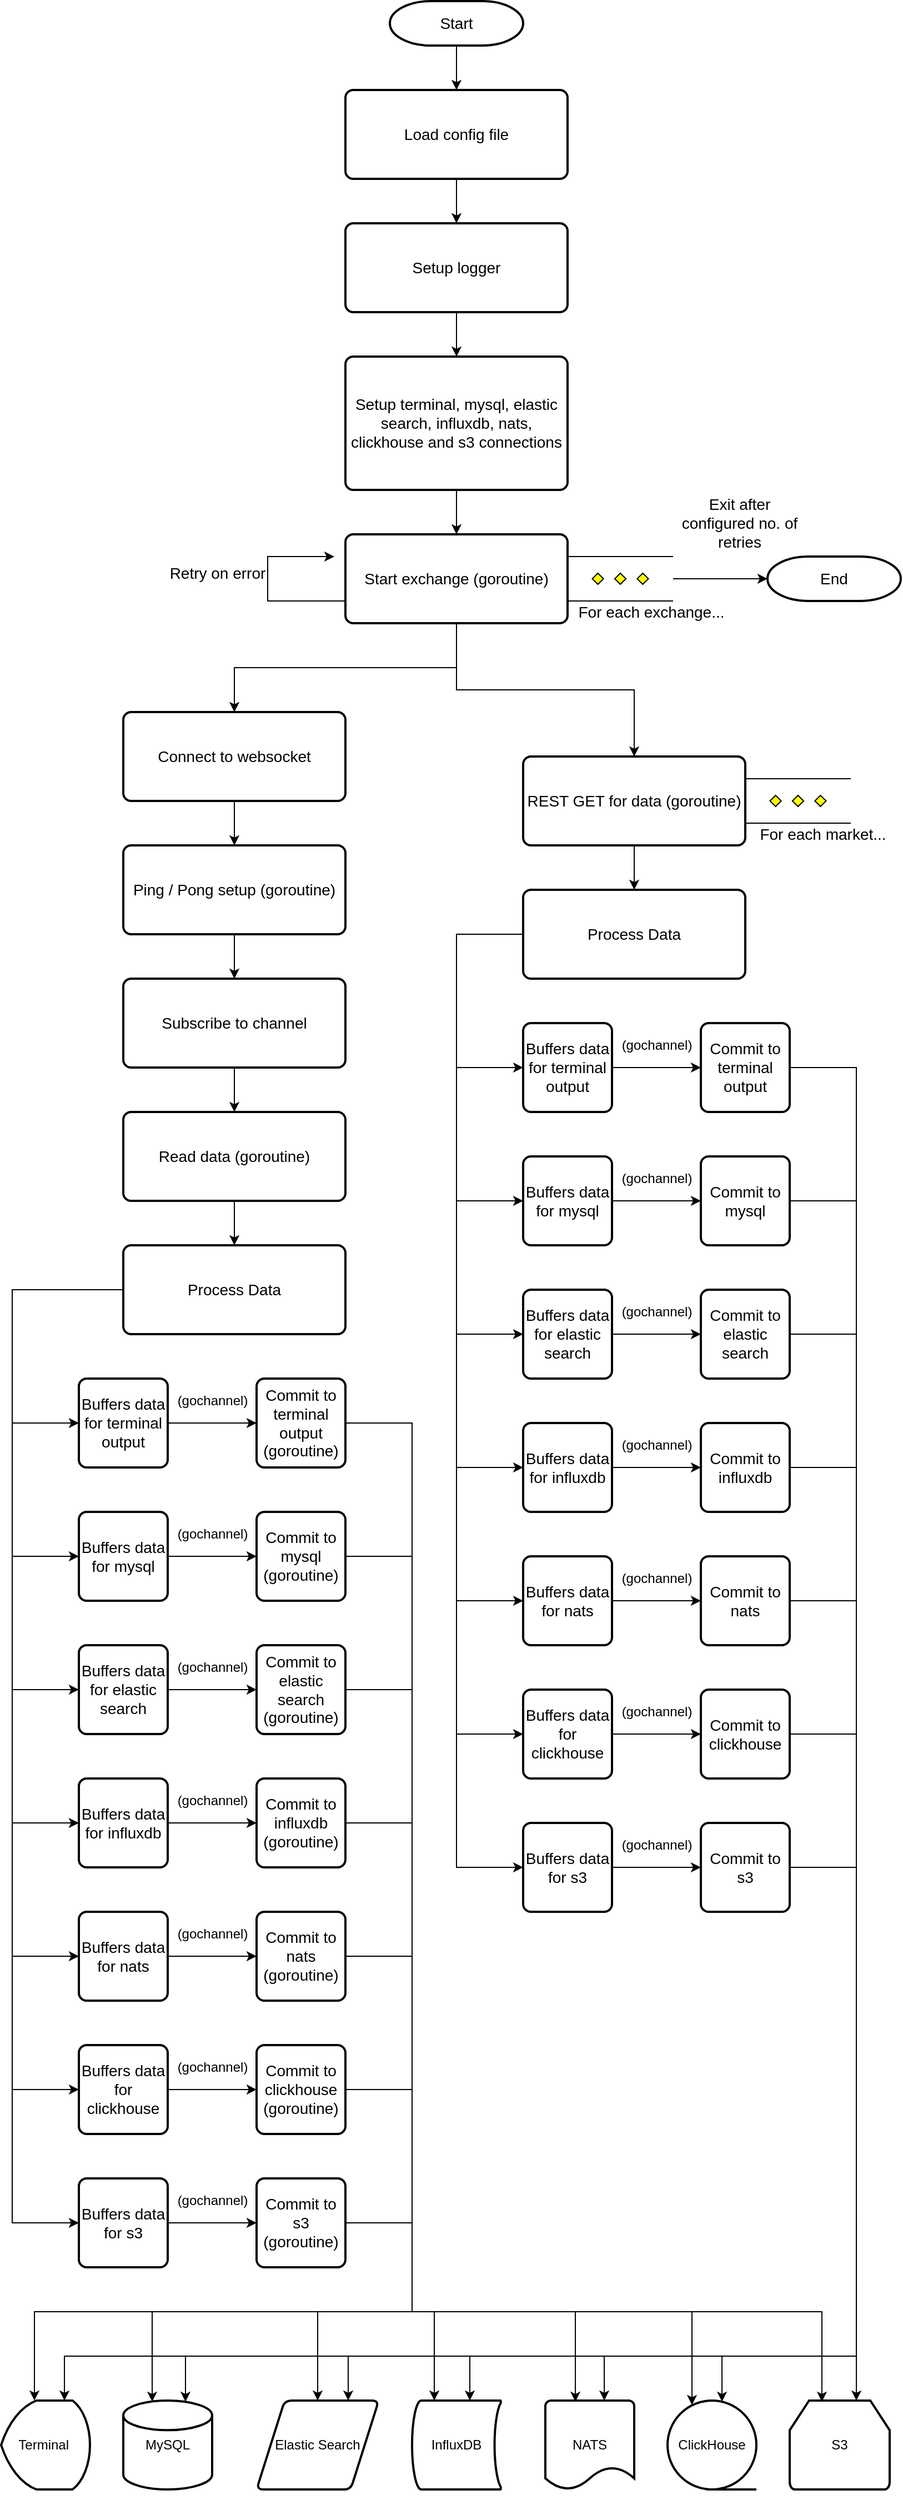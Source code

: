 <mxfile version="15.3.0" type="device"><diagram id="nj0SyaxEM5imVlr9Pog-" name="Page-1"><mxGraphModel dx="1350" dy="773" grid="1" gridSize="10" guides="1" tooltips="1" connect="1" arrows="1" fold="1" page="1" pageScale="1" pageWidth="827" pageHeight="1169" math="0" shadow="0"><root><mxCell id="0"/><mxCell id="1" parent="0"/><mxCell id="0Ran6_jZ-E7nEoarSWQj-3" value="" style="edgeStyle=orthogonalEdgeStyle;rounded=0;orthogonalLoop=1;jettySize=auto;html=1;" parent="1" source="0Ran6_jZ-E7nEoarSWQj-1" target="0Ran6_jZ-E7nEoarSWQj-2" edge="1"><mxGeometry relative="1" as="geometry"/></mxCell><mxCell id="0Ran6_jZ-E7nEoarSWQj-1" value="&lt;font style=&quot;font-size: 14px&quot;&gt;Start&lt;/font&gt;" style="strokeWidth=2;html=1;shape=mxgraph.flowchart.terminator;whiteSpace=wrap;" parent="1" vertex="1"><mxGeometry x="360" y="40" width="120" height="40" as="geometry"/></mxCell><mxCell id="0Ran6_jZ-E7nEoarSWQj-5" value="" style="edgeStyle=orthogonalEdgeStyle;rounded=0;orthogonalLoop=1;jettySize=auto;html=1;" parent="1" source="0Ran6_jZ-E7nEoarSWQj-2" target="0Ran6_jZ-E7nEoarSWQj-4" edge="1"><mxGeometry relative="1" as="geometry"/></mxCell><mxCell id="0Ran6_jZ-E7nEoarSWQj-2" value="&lt;font style=&quot;font-size: 14px&quot;&gt;Load config file&lt;/font&gt;" style="rounded=1;whiteSpace=wrap;html=1;absoluteArcSize=1;arcSize=14;strokeWidth=2;" parent="1" vertex="1"><mxGeometry x="320" y="120" width="200" height="80" as="geometry"/></mxCell><mxCell id="0Ran6_jZ-E7nEoarSWQj-19" value="" style="edgeStyle=orthogonalEdgeStyle;rounded=0;orthogonalLoop=1;jettySize=auto;html=1;" parent="1" source="0Ran6_jZ-E7nEoarSWQj-4" target="0Ran6_jZ-E7nEoarSWQj-18" edge="1"><mxGeometry relative="1" as="geometry"/></mxCell><mxCell id="0Ran6_jZ-E7nEoarSWQj-4" value="&lt;font style=&quot;font-size: 14px&quot;&gt;Setup logger&lt;/font&gt;" style="rounded=1;whiteSpace=wrap;html=1;absoluteArcSize=1;arcSize=14;strokeWidth=2;" parent="1" vertex="1"><mxGeometry x="320" y="240" width="200" height="80" as="geometry"/></mxCell><mxCell id="0Ran6_jZ-E7nEoarSWQj-7" style="edgeStyle=orthogonalEdgeStyle;rounded=0;orthogonalLoop=1;jettySize=auto;html=1;exitX=0.5;exitY=1;exitDx=0;exitDy=0;" parent="1" edge="1"><mxGeometry relative="1" as="geometry"><mxPoint x="180" y="440" as="sourcePoint"/><mxPoint x="180" y="440" as="targetPoint"/></mxGeometry></mxCell><mxCell id="0Ran6_jZ-E7nEoarSWQj-37" style="edgeStyle=orthogonalEdgeStyle;rounded=0;orthogonalLoop=1;jettySize=auto;html=1;" parent="1" source="0Ran6_jZ-E7nEoarSWQj-18" target="0Ran6_jZ-E7nEoarSWQj-27" edge="1"><mxGeometry relative="1" as="geometry"/></mxCell><mxCell id="0Ran6_jZ-E7nEoarSWQj-18" value="&lt;font style=&quot;font-size: 14px&quot;&gt;Setup terminal, mysql, elastic search, influxdb, nats, clickhouse and s3 connections&lt;/font&gt;" style="rounded=1;whiteSpace=wrap;html=1;absoluteArcSize=1;arcSize=14;strokeWidth=2;" parent="1" vertex="1"><mxGeometry x="320" y="360" width="200" height="120" as="geometry"/></mxCell><mxCell id="0Ran6_jZ-E7nEoarSWQj-30" value="" style="edgeStyle=orthogonalEdgeStyle;rounded=0;orthogonalLoop=1;jettySize=auto;html=1;" parent="1" source="0Ran6_jZ-E7nEoarSWQj-27" target="0Ran6_jZ-E7nEoarSWQj-29" edge="1"><mxGeometry relative="1" as="geometry"/></mxCell><mxCell id="0Ran6_jZ-E7nEoarSWQj-36" style="edgeStyle=orthogonalEdgeStyle;rounded=0;orthogonalLoop=1;jettySize=auto;html=1;entryX=0.5;entryY=0;entryDx=0;entryDy=0;" parent="1" source="0Ran6_jZ-E7nEoarSWQj-27" target="0Ran6_jZ-E7nEoarSWQj-31" edge="1"><mxGeometry relative="1" as="geometry"/></mxCell><mxCell id="0Ran6_jZ-E7nEoarSWQj-125" style="edgeStyle=orthogonalEdgeStyle;rounded=0;orthogonalLoop=1;jettySize=auto;html=1;exitX=0;exitY=0.75;exitDx=0;exitDy=0;" parent="1" source="0Ran6_jZ-E7nEoarSWQj-27" edge="1"><mxGeometry relative="1" as="geometry"><mxPoint x="310" y="540" as="targetPoint"/><Array as="points"><mxPoint x="250" y="580"/><mxPoint x="250" y="540"/></Array></mxGeometry></mxCell><mxCell id="0Ran6_jZ-E7nEoarSWQj-27" value="&lt;font style=&quot;font-size: 14px&quot;&gt;Start exchange (goroutine)&lt;/font&gt;" style="rounded=1;whiteSpace=wrap;html=1;absoluteArcSize=1;arcSize=14;strokeWidth=2;" parent="1" vertex="1"><mxGeometry x="320" y="520" width="200" height="80" as="geometry"/></mxCell><mxCell id="0Ran6_jZ-E7nEoarSWQj-42" value="" style="edgeStyle=orthogonalEdgeStyle;rounded=0;orthogonalLoop=1;jettySize=auto;html=1;" parent="1" source="0Ran6_jZ-E7nEoarSWQj-29" target="0Ran6_jZ-E7nEoarSWQj-38" edge="1"><mxGeometry relative="1" as="geometry"/></mxCell><mxCell id="0Ran6_jZ-E7nEoarSWQj-29" value="&lt;font style=&quot;font-size: 14px&quot;&gt;Connect to websocket&lt;/font&gt;" style="rounded=1;whiteSpace=wrap;html=1;absoluteArcSize=1;arcSize=14;strokeWidth=2;" parent="1" vertex="1"><mxGeometry x="120" y="680" width="200" height="80" as="geometry"/></mxCell><mxCell id="lPeJgbhAkTsA2DEErzRC-4" value="" style="edgeStyle=orthogonalEdgeStyle;rounded=0;orthogonalLoop=1;jettySize=auto;html=1;" parent="1" source="0Ran6_jZ-E7nEoarSWQj-31" target="lPeJgbhAkTsA2DEErzRC-3" edge="1"><mxGeometry relative="1" as="geometry"/></mxCell><mxCell id="0Ran6_jZ-E7nEoarSWQj-31" value="&lt;font style=&quot;font-size: 14px&quot;&gt;REST GET for data (goroutine)&lt;/font&gt;" style="rounded=1;whiteSpace=wrap;html=1;absoluteArcSize=1;arcSize=14;strokeWidth=2;" parent="1" vertex="1"><mxGeometry x="480" y="720" width="200" height="80" as="geometry"/></mxCell><mxCell id="0Ran6_jZ-E7nEoarSWQj-43" value="" style="edgeStyle=orthogonalEdgeStyle;rounded=0;orthogonalLoop=1;jettySize=auto;html=1;" parent="1" source="0Ran6_jZ-E7nEoarSWQj-38" target="0Ran6_jZ-E7nEoarSWQj-39" edge="1"><mxGeometry relative="1" as="geometry"/></mxCell><mxCell id="0Ran6_jZ-E7nEoarSWQj-38" value="&lt;font style=&quot;font-size: 14px&quot;&gt;Ping / Pong setup (goroutine)&lt;/font&gt;" style="rounded=1;whiteSpace=wrap;html=1;absoluteArcSize=1;arcSize=14;strokeWidth=2;" parent="1" vertex="1"><mxGeometry x="120" y="800" width="200" height="80" as="geometry"/></mxCell><mxCell id="0Ran6_jZ-E7nEoarSWQj-44" value="" style="edgeStyle=orthogonalEdgeStyle;rounded=0;orthogonalLoop=1;jettySize=auto;html=1;" parent="1" source="0Ran6_jZ-E7nEoarSWQj-39" target="0Ran6_jZ-E7nEoarSWQj-40" edge="1"><mxGeometry relative="1" as="geometry"/></mxCell><mxCell id="0Ran6_jZ-E7nEoarSWQj-39" value="&lt;font style=&quot;font-size: 14px&quot;&gt;Subscribe to channel&lt;/font&gt;" style="rounded=1;whiteSpace=wrap;html=1;absoluteArcSize=1;arcSize=14;strokeWidth=2;" parent="1" vertex="1"><mxGeometry x="120" y="920" width="200" height="80" as="geometry"/></mxCell><mxCell id="lPeJgbhAkTsA2DEErzRC-2" value="" style="edgeStyle=orthogonalEdgeStyle;rounded=0;orthogonalLoop=1;jettySize=auto;html=1;" parent="1" source="0Ran6_jZ-E7nEoarSWQj-40" target="0Ran6_jZ-E7nEoarSWQj-41" edge="1"><mxGeometry relative="1" as="geometry"/></mxCell><mxCell id="0Ran6_jZ-E7nEoarSWQj-40" value="&lt;font style=&quot;font-size: 14px&quot;&gt;Read data (goroutine)&lt;/font&gt;" style="rounded=1;whiteSpace=wrap;html=1;absoluteArcSize=1;arcSize=14;strokeWidth=2;" parent="1" vertex="1"><mxGeometry x="120" y="1040" width="200" height="80" as="geometry"/></mxCell><mxCell id="0GOr-FycC4wv-IRTNpeI-6" style="edgeStyle=orthogonalEdgeStyle;rounded=0;orthogonalLoop=1;jettySize=auto;html=1;entryX=0;entryY=0.5;entryDx=0;entryDy=0;" parent="1" source="0Ran6_jZ-E7nEoarSWQj-41" target="lPeJgbhAkTsA2DEErzRC-5" edge="1"><mxGeometry relative="1" as="geometry"><Array as="points"><mxPoint x="20" y="1200"/><mxPoint x="20" y="1320"/></Array></mxGeometry></mxCell><mxCell id="0GOr-FycC4wv-IRTNpeI-7" style="edgeStyle=orthogonalEdgeStyle;rounded=0;orthogonalLoop=1;jettySize=auto;html=1;entryX=0;entryY=0.5;entryDx=0;entryDy=0;" parent="1" source="0Ran6_jZ-E7nEoarSWQj-41" target="lPeJgbhAkTsA2DEErzRC-6" edge="1"><mxGeometry relative="1" as="geometry"><Array as="points"><mxPoint x="20" y="1200"/><mxPoint x="20" y="1440"/></Array></mxGeometry></mxCell><mxCell id="0GOr-FycC4wv-IRTNpeI-8" style="edgeStyle=orthogonalEdgeStyle;rounded=0;orthogonalLoop=1;jettySize=auto;html=1;entryX=0;entryY=0.5;entryDx=0;entryDy=0;" parent="1" source="0Ran6_jZ-E7nEoarSWQj-41" target="lPeJgbhAkTsA2DEErzRC-7" edge="1"><mxGeometry relative="1" as="geometry"><Array as="points"><mxPoint x="20" y="1200"/><mxPoint x="20" y="1560"/></Array></mxGeometry></mxCell><mxCell id="0GOr-FycC4wv-IRTNpeI-9" style="edgeStyle=orthogonalEdgeStyle;rounded=0;orthogonalLoop=1;jettySize=auto;html=1;entryX=0;entryY=0.5;entryDx=0;entryDy=0;" parent="1" source="0Ran6_jZ-E7nEoarSWQj-41" target="638JM8SUS4jUETbzMULe-2" edge="1"><mxGeometry relative="1" as="geometry"><Array as="points"><mxPoint x="20" y="1200"/><mxPoint x="20" y="1680"/></Array></mxGeometry></mxCell><mxCell id="0GOr-FycC4wv-IRTNpeI-10" style="edgeStyle=orthogonalEdgeStyle;rounded=0;orthogonalLoop=1;jettySize=auto;html=1;entryX=0;entryY=0.5;entryDx=0;entryDy=0;" parent="1" source="0Ran6_jZ-E7nEoarSWQj-41" target="0GOr-FycC4wv-IRTNpeI-1" edge="1"><mxGeometry relative="1" as="geometry"><Array as="points"><mxPoint x="20" y="1200"/><mxPoint x="20" y="1800"/></Array></mxGeometry></mxCell><mxCell id="Y1syIrDUX7Wak6PKTSCX-10" style="edgeStyle=orthogonalEdgeStyle;rounded=0;orthogonalLoop=1;jettySize=auto;html=1;entryX=0;entryY=0.5;entryDx=0;entryDy=0;" parent="1" source="0Ran6_jZ-E7nEoarSWQj-41" target="Y1syIrDUX7Wak6PKTSCX-7" edge="1"><mxGeometry relative="1" as="geometry"><mxPoint x="20" y="1920" as="targetPoint"/><Array as="points"><mxPoint x="20" y="1200"/><mxPoint x="20" y="1920"/></Array></mxGeometry></mxCell><mxCell id="JfZSoZWtMB143nnt7w9R-5" style="edgeStyle=orthogonalEdgeStyle;rounded=0;orthogonalLoop=1;jettySize=auto;html=1;entryX=0;entryY=0.5;entryDx=0;entryDy=0;" edge="1" parent="1" source="0Ran6_jZ-E7nEoarSWQj-41" target="JfZSoZWtMB143nnt7w9R-3"><mxGeometry relative="1" as="geometry"><Array as="points"><mxPoint x="20" y="1200"/><mxPoint x="20" y="2040"/></Array></mxGeometry></mxCell><mxCell id="0Ran6_jZ-E7nEoarSWQj-41" value="&lt;font style=&quot;font-size: 14px&quot;&gt;Process Data&lt;/font&gt;" style="rounded=1;whiteSpace=wrap;html=1;absoluteArcSize=1;arcSize=14;strokeWidth=2;" parent="1" vertex="1"><mxGeometry x="120" y="1160" width="200" height="80" as="geometry"/></mxCell><mxCell id="0Ran6_jZ-E7nEoarSWQj-128" style="edgeStyle=orthogonalEdgeStyle;rounded=0;orthogonalLoop=1;jettySize=auto;html=1;entryX=0;entryY=0.5;entryDx=0;entryDy=0;entryPerimeter=0;" parent="1" source="0Ran6_jZ-E7nEoarSWQj-46" target="0Ran6_jZ-E7nEoarSWQj-127" edge="1"><mxGeometry relative="1" as="geometry"/></mxCell><mxCell id="0Ran6_jZ-E7nEoarSWQj-46" value="" style="verticalLabelPosition=bottom;verticalAlign=top;html=1;shape=mxgraph.flowchart.parallel_mode;pointerEvents=1" parent="1" vertex="1"><mxGeometry x="520" y="540" width="95" height="40" as="geometry"/></mxCell><mxCell id="0Ran6_jZ-E7nEoarSWQj-47" value="&lt;font style=&quot;font-size: 14px&quot;&gt;For each exchange...&lt;/font&gt;" style="text;html=1;align=center;verticalAlign=middle;resizable=0;points=[];autosize=1;" parent="1" vertex="1"><mxGeometry x="520" y="580" width="150" height="20" as="geometry"/></mxCell><mxCell id="0Ran6_jZ-E7nEoarSWQj-53" value="" style="verticalLabelPosition=bottom;verticalAlign=top;html=1;shape=mxgraph.flowchart.parallel_mode;pointerEvents=1" parent="1" vertex="1"><mxGeometry x="680" y="740" width="95" height="40" as="geometry"/></mxCell><mxCell id="0Ran6_jZ-E7nEoarSWQj-58" value="&lt;font style=&quot;font-size: 14px&quot;&gt;For each market...&lt;/font&gt;" style="text;html=1;strokeColor=none;fillColor=none;align=center;verticalAlign=middle;whiteSpace=wrap;rounded=0;" parent="1" vertex="1"><mxGeometry x="690" y="770" width="120" height="40" as="geometry"/></mxCell><mxCell id="0Ran6_jZ-E7nEoarSWQj-126" value="&lt;font style=&quot;font-size: 14px&quot;&gt;Retry on error&lt;/font&gt;" style="text;html=1;strokeColor=none;fillColor=none;align=center;verticalAlign=middle;whiteSpace=wrap;rounded=0;" parent="1" vertex="1"><mxGeometry x="160" y="530" width="90" height="50" as="geometry"/></mxCell><mxCell id="0Ran6_jZ-E7nEoarSWQj-127" value="&lt;font style=&quot;font-size: 14px&quot;&gt;End&lt;/font&gt;" style="strokeWidth=2;html=1;shape=mxgraph.flowchart.terminator;whiteSpace=wrap;" parent="1" vertex="1"><mxGeometry x="700" y="540" width="120" height="40" as="geometry"/></mxCell><mxCell id="0Ran6_jZ-E7nEoarSWQj-129" value="&lt;font style=&quot;font-size: 14px&quot;&gt;Exit after configured no. of retries&lt;/font&gt;" style="text;html=1;strokeColor=none;fillColor=none;align=center;verticalAlign=middle;whiteSpace=wrap;rounded=0;" parent="1" vertex="1"><mxGeometry x="615" y="490" width="120" height="40" as="geometry"/></mxCell><mxCell id="0GOr-FycC4wv-IRTNpeI-12" style="edgeStyle=orthogonalEdgeStyle;rounded=0;orthogonalLoop=1;jettySize=auto;html=1;entryX=0;entryY=0.5;entryDx=0;entryDy=0;" parent="1" source="lPeJgbhAkTsA2DEErzRC-3" target="lPeJgbhAkTsA2DEErzRC-8" edge="1"><mxGeometry relative="1" as="geometry"><Array as="points"><mxPoint x="420" y="880"/><mxPoint x="420" y="1000"/></Array></mxGeometry></mxCell><mxCell id="0GOr-FycC4wv-IRTNpeI-13" style="edgeStyle=orthogonalEdgeStyle;rounded=0;orthogonalLoop=1;jettySize=auto;html=1;entryX=0;entryY=0.5;entryDx=0;entryDy=0;" parent="1" source="lPeJgbhAkTsA2DEErzRC-3" target="lPeJgbhAkTsA2DEErzRC-9" edge="1"><mxGeometry relative="1" as="geometry"><Array as="points"><mxPoint x="420" y="880"/><mxPoint x="420" y="1120"/></Array></mxGeometry></mxCell><mxCell id="0GOr-FycC4wv-IRTNpeI-15" style="edgeStyle=orthogonalEdgeStyle;rounded=0;orthogonalLoop=1;jettySize=auto;html=1;entryX=0;entryY=0.5;entryDx=0;entryDy=0;" parent="1" source="lPeJgbhAkTsA2DEErzRC-3" target="lPeJgbhAkTsA2DEErzRC-10" edge="1"><mxGeometry relative="1" as="geometry"><Array as="points"><mxPoint x="420" y="880"/><mxPoint x="420" y="1240"/></Array></mxGeometry></mxCell><mxCell id="0GOr-FycC4wv-IRTNpeI-16" style="edgeStyle=orthogonalEdgeStyle;rounded=0;orthogonalLoop=1;jettySize=auto;html=1;entryX=0;entryY=0.5;entryDx=0;entryDy=0;" parent="1" source="lPeJgbhAkTsA2DEErzRC-3" target="638JM8SUS4jUETbzMULe-10" edge="1"><mxGeometry relative="1" as="geometry"><Array as="points"><mxPoint x="420" y="880"/><mxPoint x="420" y="1360"/></Array></mxGeometry></mxCell><mxCell id="0GOr-FycC4wv-IRTNpeI-17" style="edgeStyle=orthogonalEdgeStyle;rounded=0;orthogonalLoop=1;jettySize=auto;html=1;entryX=0;entryY=0.5;entryDx=0;entryDy=0;" parent="1" source="lPeJgbhAkTsA2DEErzRC-3" target="0GOr-FycC4wv-IRTNpeI-3" edge="1"><mxGeometry relative="1" as="geometry"><Array as="points"><mxPoint x="420" y="880"/><mxPoint x="420" y="1480"/></Array></mxGeometry></mxCell><mxCell id="Y1syIrDUX7Wak6PKTSCX-15" style="edgeStyle=orthogonalEdgeStyle;rounded=0;orthogonalLoop=1;jettySize=auto;html=1;entryX=0;entryY=0.5;entryDx=0;entryDy=0;" parent="1" source="lPeJgbhAkTsA2DEErzRC-3" target="Y1syIrDUX7Wak6PKTSCX-13" edge="1"><mxGeometry relative="1" as="geometry"><Array as="points"><mxPoint x="420" y="880"/><mxPoint x="420" y="1600"/></Array></mxGeometry></mxCell><mxCell id="JfZSoZWtMB143nnt7w9R-10" style="edgeStyle=orthogonalEdgeStyle;rounded=0;orthogonalLoop=1;jettySize=auto;html=1;entryX=0;entryY=0.5;entryDx=0;entryDy=0;" edge="1" parent="1" source="lPeJgbhAkTsA2DEErzRC-3" target="JfZSoZWtMB143nnt7w9R-8"><mxGeometry relative="1" as="geometry"><Array as="points"><mxPoint x="420" y="880"/><mxPoint x="420" y="1720"/></Array></mxGeometry></mxCell><mxCell id="lPeJgbhAkTsA2DEErzRC-3" value="&lt;font style=&quot;font-size: 14px&quot;&gt;Process Data&lt;/font&gt;" style="rounded=1;whiteSpace=wrap;html=1;absoluteArcSize=1;arcSize=14;strokeWidth=2;" parent="1" vertex="1"><mxGeometry x="480" y="840" width="200" height="80" as="geometry"/></mxCell><mxCell id="0GOr-FycC4wv-IRTNpeI-22" style="edgeStyle=orthogonalEdgeStyle;rounded=0;orthogonalLoop=1;jettySize=auto;html=1;exitX=1;exitY=0.5;exitDx=0;exitDy=0;" parent="1" source="lPeJgbhAkTsA2DEErzRC-5" target="lPeJgbhAkTsA2DEErzRC-17" edge="1"><mxGeometry relative="1" as="geometry"/></mxCell><mxCell id="lPeJgbhAkTsA2DEErzRC-5" value="&lt;font style=&quot;font-size: 14px&quot;&gt;Buffers data for terminal output&lt;/font&gt;" style="rounded=1;whiteSpace=wrap;html=1;absoluteArcSize=1;arcSize=14;strokeWidth=2;" parent="1" vertex="1"><mxGeometry x="80" y="1280" width="80" height="80" as="geometry"/></mxCell><mxCell id="0GOr-FycC4wv-IRTNpeI-21" style="edgeStyle=orthogonalEdgeStyle;rounded=0;orthogonalLoop=1;jettySize=auto;html=1;entryX=0;entryY=0.5;entryDx=0;entryDy=0;" parent="1" source="lPeJgbhAkTsA2DEErzRC-6" target="lPeJgbhAkTsA2DEErzRC-18" edge="1"><mxGeometry relative="1" as="geometry"/></mxCell><mxCell id="lPeJgbhAkTsA2DEErzRC-6" value="&lt;font style=&quot;font-size: 14px&quot;&gt;Buffers data for mysql&lt;/font&gt;" style="rounded=1;whiteSpace=wrap;html=1;absoluteArcSize=1;arcSize=14;strokeWidth=2;" parent="1" vertex="1"><mxGeometry x="80" y="1400" width="80" height="80" as="geometry"/></mxCell><mxCell id="0GOr-FycC4wv-IRTNpeI-20" style="edgeStyle=orthogonalEdgeStyle;rounded=0;orthogonalLoop=1;jettySize=auto;html=1;exitX=1;exitY=0.5;exitDx=0;exitDy=0;entryX=0;entryY=0.5;entryDx=0;entryDy=0;" parent="1" source="lPeJgbhAkTsA2DEErzRC-7" target="lPeJgbhAkTsA2DEErzRC-19" edge="1"><mxGeometry relative="1" as="geometry"/></mxCell><mxCell id="lPeJgbhAkTsA2DEErzRC-7" value="&lt;font style=&quot;font-size: 14px&quot;&gt;Buffers data for elastic search&lt;/font&gt;" style="rounded=1;whiteSpace=wrap;html=1;absoluteArcSize=1;arcSize=14;strokeWidth=2;" parent="1" vertex="1"><mxGeometry x="80" y="1520" width="80" height="80" as="geometry"/></mxCell><mxCell id="0GOr-FycC4wv-IRTNpeI-23" style="edgeStyle=orthogonalEdgeStyle;rounded=0;orthogonalLoop=1;jettySize=auto;html=1;exitX=1;exitY=0.5;exitDx=0;exitDy=0;entryX=0;entryY=0.5;entryDx=0;entryDy=0;" parent="1" source="lPeJgbhAkTsA2DEErzRC-8" target="lPeJgbhAkTsA2DEErzRC-35" edge="1"><mxGeometry relative="1" as="geometry"/></mxCell><mxCell id="lPeJgbhAkTsA2DEErzRC-8" value="&lt;font style=&quot;font-size: 14px&quot;&gt;Buffers data for terminal output&lt;/font&gt;" style="rounded=1;whiteSpace=wrap;html=1;absoluteArcSize=1;arcSize=14;strokeWidth=2;" parent="1" vertex="1"><mxGeometry x="480" y="960" width="80" height="80" as="geometry"/></mxCell><mxCell id="0GOr-FycC4wv-IRTNpeI-24" style="edgeStyle=orthogonalEdgeStyle;rounded=0;orthogonalLoop=1;jettySize=auto;html=1;exitX=1;exitY=0.5;exitDx=0;exitDy=0;entryX=0;entryY=0.5;entryDx=0;entryDy=0;" parent="1" source="lPeJgbhAkTsA2DEErzRC-9" target="lPeJgbhAkTsA2DEErzRC-36" edge="1"><mxGeometry relative="1" as="geometry"/></mxCell><mxCell id="lPeJgbhAkTsA2DEErzRC-9" value="&lt;font style=&quot;font-size: 14px&quot;&gt;Buffers data for mysql&lt;/font&gt;" style="rounded=1;whiteSpace=wrap;html=1;absoluteArcSize=1;arcSize=14;strokeWidth=2;" parent="1" vertex="1"><mxGeometry x="480" y="1080" width="80" height="80" as="geometry"/></mxCell><mxCell id="0GOr-FycC4wv-IRTNpeI-25" style="edgeStyle=orthogonalEdgeStyle;rounded=0;orthogonalLoop=1;jettySize=auto;html=1;exitX=1;exitY=0.5;exitDx=0;exitDy=0;entryX=0;entryY=0.5;entryDx=0;entryDy=0;" parent="1" source="lPeJgbhAkTsA2DEErzRC-10" target="lPeJgbhAkTsA2DEErzRC-37" edge="1"><mxGeometry relative="1" as="geometry"/></mxCell><mxCell id="lPeJgbhAkTsA2DEErzRC-10" value="&lt;font style=&quot;font-size: 14px&quot;&gt;Buffers data for elastic search&lt;/font&gt;" style="rounded=1;whiteSpace=wrap;html=1;absoluteArcSize=1;arcSize=14;strokeWidth=2;" parent="1" vertex="1"><mxGeometry x="480" y="1200" width="80" height="80" as="geometry"/></mxCell><mxCell id="JfZSoZWtMB143nnt7w9R-15" style="edgeStyle=orthogonalEdgeStyle;rounded=0;orthogonalLoop=1;jettySize=auto;html=1;entryX=0.375;entryY=0;entryDx=0;entryDy=0;entryPerimeter=0;" edge="1" parent="1" source="lPeJgbhAkTsA2DEErzRC-17" target="lPeJgbhAkTsA2DEErzRC-41"><mxGeometry relative="1" as="geometry"><Array as="points"><mxPoint x="380" y="1320"/><mxPoint x="380" y="2120"/><mxPoint x="40" y="2120"/></Array></mxGeometry></mxCell><mxCell id="lPeJgbhAkTsA2DEErzRC-17" value="&lt;font style=&quot;font-size: 14px&quot;&gt;Commit to terminal output (goroutine)&lt;/font&gt;" style="rounded=1;whiteSpace=wrap;html=1;absoluteArcSize=1;arcSize=14;strokeWidth=2;" parent="1" vertex="1"><mxGeometry x="240" y="1280" width="80" height="80" as="geometry"/></mxCell><mxCell id="JfZSoZWtMB143nnt7w9R-43" style="edgeStyle=orthogonalEdgeStyle;rounded=0;orthogonalLoop=1;jettySize=auto;html=1;entryX=0.325;entryY=0.013;entryDx=0;entryDy=0;entryPerimeter=0;" edge="1" parent="1" source="lPeJgbhAkTsA2DEErzRC-18" target="lPeJgbhAkTsA2DEErzRC-42"><mxGeometry relative="1" as="geometry"><Array as="points"><mxPoint x="380" y="1440"/><mxPoint x="380" y="2120"/><mxPoint x="146" y="2120"/></Array></mxGeometry></mxCell><mxCell id="lPeJgbhAkTsA2DEErzRC-18" value="&lt;font style=&quot;font-size: 14px&quot;&gt;Commit to mysql (goroutine)&lt;/font&gt;" style="rounded=1;whiteSpace=wrap;html=1;absoluteArcSize=1;arcSize=14;strokeWidth=2;" parent="1" vertex="1"><mxGeometry x="240" y="1400" width="80" height="80" as="geometry"/></mxCell><mxCell id="JfZSoZWtMB143nnt7w9R-50" style="edgeStyle=orthogonalEdgeStyle;rounded=0;orthogonalLoop=1;jettySize=auto;html=1;entryX=0.5;entryY=0;entryDx=0;entryDy=0;" edge="1" parent="1" source="lPeJgbhAkTsA2DEErzRC-19" target="lPeJgbhAkTsA2DEErzRC-43"><mxGeometry relative="1" as="geometry"><Array as="points"><mxPoint x="380" y="1560"/><mxPoint x="380" y="2120"/><mxPoint x="295" y="2120"/></Array></mxGeometry></mxCell><mxCell id="lPeJgbhAkTsA2DEErzRC-19" value="&lt;font style=&quot;font-size: 14px&quot;&gt;Commit to elastic search (goroutine)&lt;/font&gt;" style="rounded=1;whiteSpace=wrap;html=1;absoluteArcSize=1;arcSize=14;strokeWidth=2;" parent="1" vertex="1"><mxGeometry x="240" y="1520" width="80" height="80" as="geometry"/></mxCell><mxCell id="JfZSoZWtMB143nnt7w9R-16" style="edgeStyle=orthogonalEdgeStyle;rounded=0;orthogonalLoop=1;jettySize=auto;html=1;entryX=0.713;entryY=0;entryDx=0;entryDy=0;entryPerimeter=0;" edge="1" parent="1" source="lPeJgbhAkTsA2DEErzRC-35" target="lPeJgbhAkTsA2DEErzRC-41"><mxGeometry relative="1" as="geometry"><Array as="points"><mxPoint x="780" y="1000"/><mxPoint x="780" y="2160"/><mxPoint x="67" y="2160"/></Array></mxGeometry></mxCell><mxCell id="lPeJgbhAkTsA2DEErzRC-35" value="&lt;font style=&quot;font-size: 14px&quot;&gt;Commit to terminal output&lt;/font&gt;" style="rounded=1;whiteSpace=wrap;html=1;absoluteArcSize=1;arcSize=14;strokeWidth=2;" parent="1" vertex="1"><mxGeometry x="640" y="960" width="80" height="80" as="geometry"/></mxCell><mxCell id="JfZSoZWtMB143nnt7w9R-45" style="edgeStyle=orthogonalEdgeStyle;rounded=0;orthogonalLoop=1;jettySize=auto;html=1;entryX=0.7;entryY=0.013;entryDx=0;entryDy=0;entryPerimeter=0;" edge="1" parent="1" source="lPeJgbhAkTsA2DEErzRC-36" target="lPeJgbhAkTsA2DEErzRC-42"><mxGeometry relative="1" as="geometry"><Array as="points"><mxPoint x="780" y="1120"/><mxPoint x="780" y="2160"/><mxPoint x="176" y="2160"/></Array></mxGeometry></mxCell><mxCell id="lPeJgbhAkTsA2DEErzRC-36" value="&lt;font style=&quot;font-size: 14px&quot;&gt;Commit to mysql&lt;/font&gt;" style="rounded=1;whiteSpace=wrap;html=1;absoluteArcSize=1;arcSize=14;strokeWidth=2;" parent="1" vertex="1"><mxGeometry x="640" y="1080" width="80" height="80" as="geometry"/></mxCell><mxCell id="JfZSoZWtMB143nnt7w9R-51" style="edgeStyle=orthogonalEdgeStyle;rounded=0;orthogonalLoop=1;jettySize=auto;html=1;entryX=0.75;entryY=0;entryDx=0;entryDy=0;" edge="1" parent="1" source="lPeJgbhAkTsA2DEErzRC-37" target="lPeJgbhAkTsA2DEErzRC-43"><mxGeometry relative="1" as="geometry"><Array as="points"><mxPoint x="780" y="1240"/><mxPoint x="780" y="2160"/><mxPoint x="323" y="2160"/></Array></mxGeometry></mxCell><mxCell id="lPeJgbhAkTsA2DEErzRC-37" value="&lt;font style=&quot;font-size: 14px&quot;&gt;Commit to elastic search&lt;/font&gt;" style="rounded=1;whiteSpace=wrap;html=1;absoluteArcSize=1;arcSize=14;strokeWidth=2;" parent="1" vertex="1"><mxGeometry x="640" y="1200" width="80" height="80" as="geometry"/></mxCell><mxCell id="lPeJgbhAkTsA2DEErzRC-41" value="Terminal&amp;nbsp;" style="strokeWidth=2;html=1;shape=mxgraph.flowchart.display;whiteSpace=wrap;" parent="1" vertex="1"><mxGeometry x="10" y="2200" width="80" height="80" as="geometry"/></mxCell><mxCell id="lPeJgbhAkTsA2DEErzRC-42" value="MySQL" style="strokeWidth=2;html=1;shape=mxgraph.flowchart.database;whiteSpace=wrap;" parent="1" vertex="1"><mxGeometry x="120" y="2200" width="80" height="80" as="geometry"/></mxCell><mxCell id="lPeJgbhAkTsA2DEErzRC-43" value="Elastic Search" style="shape=parallelogram;html=1;strokeWidth=2;perimeter=parallelogramPerimeter;whiteSpace=wrap;rounded=1;arcSize=12;size=0.23;" parent="1" vertex="1"><mxGeometry x="240" y="2200" width="110" height="80" as="geometry"/></mxCell><mxCell id="lPeJgbhAkTsA2DEErzRC-45" style="edgeStyle=orthogonalEdgeStyle;rounded=0;orthogonalLoop=1;jettySize=auto;html=1;exitX=0.5;exitY=1;exitDx=0;exitDy=0;exitPerimeter=0;" parent="1" source="lPeJgbhAkTsA2DEErzRC-42" target="lPeJgbhAkTsA2DEErzRC-42" edge="1"><mxGeometry relative="1" as="geometry"/></mxCell><mxCell id="638JM8SUS4jUETbzMULe-1" value="InfluxDB" style="strokeWidth=2;html=1;shape=mxgraph.flowchart.stored_data;whiteSpace=wrap;" parent="1" vertex="1"><mxGeometry x="380" y="2200" width="80" height="80" as="geometry"/></mxCell><mxCell id="0GOr-FycC4wv-IRTNpeI-19" style="edgeStyle=orthogonalEdgeStyle;rounded=0;orthogonalLoop=1;jettySize=auto;html=1;" parent="1" source="638JM8SUS4jUETbzMULe-2" target="638JM8SUS4jUETbzMULe-7" edge="1"><mxGeometry relative="1" as="geometry"/></mxCell><mxCell id="638JM8SUS4jUETbzMULe-2" value="&lt;font style=&quot;font-size: 14px&quot;&gt;Buffers data for influxdb&lt;/font&gt;" style="rounded=1;whiteSpace=wrap;html=1;absoluteArcSize=1;arcSize=14;strokeWidth=2;" parent="1" vertex="1"><mxGeometry x="80" y="1640" width="80" height="80" as="geometry"/></mxCell><mxCell id="JfZSoZWtMB143nnt7w9R-32" style="edgeStyle=orthogonalEdgeStyle;rounded=0;orthogonalLoop=1;jettySize=auto;html=1;entryX=0.25;entryY=0;entryDx=0;entryDy=0;entryPerimeter=0;" edge="1" parent="1" source="638JM8SUS4jUETbzMULe-7" target="638JM8SUS4jUETbzMULe-1"><mxGeometry relative="1" as="geometry"><Array as="points"><mxPoint x="380" y="1680"/><mxPoint x="380" y="2120"/><mxPoint x="400" y="2120"/></Array></mxGeometry></mxCell><mxCell id="638JM8SUS4jUETbzMULe-7" value="&lt;font style=&quot;font-size: 14px&quot;&gt;Commit to influxdb (goroutine)&lt;/font&gt;" style="rounded=1;whiteSpace=wrap;html=1;absoluteArcSize=1;arcSize=14;strokeWidth=2;" parent="1" vertex="1"><mxGeometry x="240" y="1640" width="80" height="80" as="geometry"/></mxCell><mxCell id="0GOr-FycC4wv-IRTNpeI-26" style="edgeStyle=orthogonalEdgeStyle;rounded=0;orthogonalLoop=1;jettySize=auto;html=1;exitX=1;exitY=0.5;exitDx=0;exitDy=0;entryX=0;entryY=0.5;entryDx=0;entryDy=0;" parent="1" source="638JM8SUS4jUETbzMULe-10" target="638JM8SUS4jUETbzMULe-11" edge="1"><mxGeometry relative="1" as="geometry"/></mxCell><mxCell id="638JM8SUS4jUETbzMULe-10" value="&lt;font style=&quot;font-size: 14px&quot;&gt;Buffers data for influxdb&lt;/font&gt;" style="rounded=1;whiteSpace=wrap;html=1;absoluteArcSize=1;arcSize=14;strokeWidth=2;" parent="1" vertex="1"><mxGeometry x="480" y="1320" width="80" height="80" as="geometry"/></mxCell><mxCell id="JfZSoZWtMB143nnt7w9R-36" style="edgeStyle=orthogonalEdgeStyle;rounded=0;orthogonalLoop=1;jettySize=auto;html=1;entryX=0.65;entryY=0;entryDx=0;entryDy=0;entryPerimeter=0;" edge="1" parent="1" source="638JM8SUS4jUETbzMULe-11" target="638JM8SUS4jUETbzMULe-1"><mxGeometry relative="1" as="geometry"><Array as="points"><mxPoint x="780" y="1360"/><mxPoint x="780" y="2160"/><mxPoint x="432" y="2160"/></Array></mxGeometry></mxCell><mxCell id="638JM8SUS4jUETbzMULe-11" value="&lt;font style=&quot;font-size: 14px&quot;&gt;Commit to influxdb&lt;/font&gt;" style="rounded=1;whiteSpace=wrap;html=1;absoluteArcSize=1;arcSize=14;strokeWidth=2;" parent="1" vertex="1"><mxGeometry x="640" y="1320" width="80" height="80" as="geometry"/></mxCell><mxCell id="0GOr-FycC4wv-IRTNpeI-18" style="edgeStyle=orthogonalEdgeStyle;rounded=0;orthogonalLoop=1;jettySize=auto;html=1;exitX=1;exitY=0.5;exitDx=0;exitDy=0;entryX=0;entryY=0.5;entryDx=0;entryDy=0;" parent="1" source="0GOr-FycC4wv-IRTNpeI-1" target="0GOr-FycC4wv-IRTNpeI-2" edge="1"><mxGeometry relative="1" as="geometry"/></mxCell><mxCell id="0GOr-FycC4wv-IRTNpeI-1" value="&lt;font style=&quot;font-size: 14px&quot;&gt;Buffers data for nats&lt;/font&gt;" style="rounded=1;whiteSpace=wrap;html=1;absoluteArcSize=1;arcSize=14;strokeWidth=2;" parent="1" vertex="1"><mxGeometry x="80" y="1760" width="80" height="80" as="geometry"/></mxCell><mxCell id="JfZSoZWtMB143nnt7w9R-40" style="edgeStyle=orthogonalEdgeStyle;rounded=0;orthogonalLoop=1;jettySize=auto;html=1;entryX=0.338;entryY=0.013;entryDx=0;entryDy=0;entryPerimeter=0;" edge="1" parent="1" source="0GOr-FycC4wv-IRTNpeI-2" target="0GOr-FycC4wv-IRTNpeI-5"><mxGeometry relative="1" as="geometry"><Array as="points"><mxPoint x="380" y="1800"/><mxPoint x="380" y="2120"/><mxPoint x="527" y="2120"/></Array></mxGeometry></mxCell><mxCell id="0GOr-FycC4wv-IRTNpeI-2" value="&lt;font style=&quot;font-size: 14px&quot;&gt;Commit to nats (goroutine)&lt;/font&gt;" style="rounded=1;whiteSpace=wrap;html=1;absoluteArcSize=1;arcSize=14;strokeWidth=2;" parent="1" vertex="1"><mxGeometry x="240" y="1760" width="80" height="80" as="geometry"/></mxCell><mxCell id="0GOr-FycC4wv-IRTNpeI-27" style="edgeStyle=orthogonalEdgeStyle;rounded=0;orthogonalLoop=1;jettySize=auto;html=1;exitX=1;exitY=0.5;exitDx=0;exitDy=0;entryX=0;entryY=0.5;entryDx=0;entryDy=0;" parent="1" source="0GOr-FycC4wv-IRTNpeI-3" target="0GOr-FycC4wv-IRTNpeI-4" edge="1"><mxGeometry relative="1" as="geometry"/></mxCell><mxCell id="0GOr-FycC4wv-IRTNpeI-3" value="&lt;font style=&quot;font-size: 14px&quot;&gt;Buffers data for nats&lt;/font&gt;" style="rounded=1;whiteSpace=wrap;html=1;absoluteArcSize=1;arcSize=14;strokeWidth=2;" parent="1" vertex="1"><mxGeometry x="480" y="1440" width="80" height="80" as="geometry"/></mxCell><mxCell id="JfZSoZWtMB143nnt7w9R-42" style="edgeStyle=orthogonalEdgeStyle;rounded=0;orthogonalLoop=1;jettySize=auto;html=1;entryX=0.663;entryY=0;entryDx=0;entryDy=0;entryPerimeter=0;" edge="1" parent="1" source="0GOr-FycC4wv-IRTNpeI-4" target="0GOr-FycC4wv-IRTNpeI-5"><mxGeometry relative="1" as="geometry"><Array as="points"><mxPoint x="780" y="1480"/><mxPoint x="780" y="2160"/><mxPoint x="553" y="2160"/></Array></mxGeometry></mxCell><mxCell id="0GOr-FycC4wv-IRTNpeI-4" value="&lt;font style=&quot;font-size: 14px&quot;&gt;Commit to nats&lt;/font&gt;" style="rounded=1;whiteSpace=wrap;html=1;absoluteArcSize=1;arcSize=14;strokeWidth=2;" parent="1" vertex="1"><mxGeometry x="640" y="1440" width="80" height="80" as="geometry"/></mxCell><mxCell id="0GOr-FycC4wv-IRTNpeI-5" value="NATS" style="strokeWidth=2;html=1;shape=mxgraph.flowchart.document2;whiteSpace=wrap;size=0.25;" parent="1" vertex="1"><mxGeometry x="500" y="2200" width="80" height="80" as="geometry"/></mxCell><mxCell id="0GOr-FycC4wv-IRTNpeI-55" value="&lt;font style=&quot;font-size: 12px&quot;&gt;(gochannel)&lt;/font&gt;" style="text;html=1;align=center;verticalAlign=middle;resizable=0;points=[];autosize=1;strokeColor=none;" parent="1" vertex="1"><mxGeometry x="160" y="1290" width="80" height="20" as="geometry"/></mxCell><mxCell id="0GOr-FycC4wv-IRTNpeI-56" value="(gochannel)" style="text;html=1;align=center;verticalAlign=middle;resizable=0;points=[];autosize=1;strokeColor=none;" parent="1" vertex="1"><mxGeometry x="160" y="1410" width="80" height="20" as="geometry"/></mxCell><mxCell id="0GOr-FycC4wv-IRTNpeI-57" value="(gochannel)" style="text;html=1;align=center;verticalAlign=middle;resizable=0;points=[];autosize=1;strokeColor=none;" parent="1" vertex="1"><mxGeometry x="160" y="1530" width="80" height="20" as="geometry"/></mxCell><mxCell id="0GOr-FycC4wv-IRTNpeI-58" value="(gochannel)" style="text;html=1;align=center;verticalAlign=middle;resizable=0;points=[];autosize=1;strokeColor=none;" parent="1" vertex="1"><mxGeometry x="160" y="1650" width="80" height="20" as="geometry"/></mxCell><mxCell id="0GOr-FycC4wv-IRTNpeI-59" value="(gochannel)" style="text;html=1;align=center;verticalAlign=middle;resizable=0;points=[];autosize=1;strokeColor=none;" parent="1" vertex="1"><mxGeometry x="160" y="1770" width="80" height="20" as="geometry"/></mxCell><mxCell id="0GOr-FycC4wv-IRTNpeI-60" value="(gochannel)" style="text;html=1;align=center;verticalAlign=middle;resizable=0;points=[];autosize=1;strokeColor=none;" parent="1" vertex="1"><mxGeometry x="560" y="970" width="80" height="20" as="geometry"/></mxCell><mxCell id="0GOr-FycC4wv-IRTNpeI-61" value="(gochannel)" style="text;html=1;align=center;verticalAlign=middle;resizable=0;points=[];autosize=1;strokeColor=none;" parent="1" vertex="1"><mxGeometry x="560" y="1090" width="80" height="20" as="geometry"/></mxCell><mxCell id="0GOr-FycC4wv-IRTNpeI-62" value="(gochannel)" style="text;html=1;align=center;verticalAlign=middle;resizable=0;points=[];autosize=1;strokeColor=none;" parent="1" vertex="1"><mxGeometry x="560" y="1210" width="80" height="20" as="geometry"/></mxCell><mxCell id="0GOr-FycC4wv-IRTNpeI-63" value="(gochannel)" style="text;html=1;align=center;verticalAlign=middle;resizable=0;points=[];autosize=1;strokeColor=none;" parent="1" vertex="1"><mxGeometry x="560" y="1330" width="80" height="20" as="geometry"/></mxCell><mxCell id="0GOr-FycC4wv-IRTNpeI-64" value="(gochannel)" style="text;html=1;align=center;verticalAlign=middle;resizable=0;points=[];autosize=1;strokeColor=none;" parent="1" vertex="1"><mxGeometry x="560" y="1450" width="80" height="20" as="geometry"/></mxCell><mxCell id="Y1syIrDUX7Wak6PKTSCX-4" value="ClickHouse" style="strokeWidth=2;html=1;shape=mxgraph.flowchart.sequential_data;whiteSpace=wrap;" parent="1" vertex="1"><mxGeometry x="610" y="2200" width="80" height="80" as="geometry"/></mxCell><mxCell id="Y1syIrDUX7Wak6PKTSCX-11" value="" style="edgeStyle=orthogonalEdgeStyle;rounded=0;orthogonalLoop=1;jettySize=auto;html=1;" parent="1" source="Y1syIrDUX7Wak6PKTSCX-7" target="Y1syIrDUX7Wak6PKTSCX-8" edge="1"><mxGeometry relative="1" as="geometry"/></mxCell><mxCell id="Y1syIrDUX7Wak6PKTSCX-7" value="&lt;font style=&quot;font-size: 14px&quot;&gt;Buffers data for clickhouse&lt;/font&gt;" style="rounded=1;whiteSpace=wrap;html=1;absoluteArcSize=1;arcSize=14;strokeWidth=2;" parent="1" vertex="1"><mxGeometry x="80" y="1880" width="80" height="80" as="geometry"/></mxCell><mxCell id="JfZSoZWtMB143nnt7w9R-53" style="edgeStyle=orthogonalEdgeStyle;rounded=0;orthogonalLoop=1;jettySize=auto;html=1;entryX=0.275;entryY=0.05;entryDx=0;entryDy=0;entryPerimeter=0;" edge="1" parent="1" source="Y1syIrDUX7Wak6PKTSCX-8" target="Y1syIrDUX7Wak6PKTSCX-4"><mxGeometry relative="1" as="geometry"><Array as="points"><mxPoint x="380" y="1920"/><mxPoint x="380" y="2120"/><mxPoint x="632" y="2120"/></Array></mxGeometry></mxCell><mxCell id="Y1syIrDUX7Wak6PKTSCX-8" value="&lt;font style=&quot;font-size: 14px&quot;&gt;Commit to clickhouse (goroutine)&lt;/font&gt;" style="rounded=1;whiteSpace=wrap;html=1;absoluteArcSize=1;arcSize=14;strokeWidth=2;" parent="1" vertex="1"><mxGeometry x="240" y="1880" width="80" height="80" as="geometry"/></mxCell><mxCell id="Y1syIrDUX7Wak6PKTSCX-12" value="(gochannel)" style="text;html=1;align=center;verticalAlign=middle;resizable=0;points=[];autosize=1;strokeColor=none;" parent="1" vertex="1"><mxGeometry x="160" y="1890" width="80" height="20" as="geometry"/></mxCell><mxCell id="Y1syIrDUX7Wak6PKTSCX-16" value="" style="edgeStyle=orthogonalEdgeStyle;rounded=0;orthogonalLoop=1;jettySize=auto;html=1;" parent="1" source="Y1syIrDUX7Wak6PKTSCX-13" target="Y1syIrDUX7Wak6PKTSCX-14" edge="1"><mxGeometry relative="1" as="geometry"/></mxCell><mxCell id="Y1syIrDUX7Wak6PKTSCX-13" value="&lt;font style=&quot;font-size: 14px&quot;&gt;Buffers data for clickhouse&lt;/font&gt;" style="rounded=1;whiteSpace=wrap;html=1;absoluteArcSize=1;arcSize=14;strokeWidth=2;" parent="1" vertex="1"><mxGeometry x="480" y="1560" width="80" height="80" as="geometry"/></mxCell><mxCell id="JfZSoZWtMB143nnt7w9R-54" style="edgeStyle=orthogonalEdgeStyle;rounded=0;orthogonalLoop=1;jettySize=auto;html=1;entryX=0.613;entryY=0.013;entryDx=0;entryDy=0;entryPerimeter=0;" edge="1" parent="1" source="Y1syIrDUX7Wak6PKTSCX-14" target="Y1syIrDUX7Wak6PKTSCX-4"><mxGeometry relative="1" as="geometry"><Array as="points"><mxPoint x="780" y="1600"/><mxPoint x="780" y="2160"/><mxPoint x="659" y="2160"/></Array></mxGeometry></mxCell><mxCell id="Y1syIrDUX7Wak6PKTSCX-14" value="&lt;font style=&quot;font-size: 14px&quot;&gt;Commit to clickhouse&lt;/font&gt;" style="rounded=1;whiteSpace=wrap;html=1;absoluteArcSize=1;arcSize=14;strokeWidth=2;" parent="1" vertex="1"><mxGeometry x="640" y="1560" width="80" height="80" as="geometry"/></mxCell><mxCell id="Y1syIrDUX7Wak6PKTSCX-17" value="(gochannel)" style="text;html=1;align=center;verticalAlign=middle;resizable=0;points=[];autosize=1;strokeColor=none;" parent="1" vertex="1"><mxGeometry x="560" y="1570" width="80" height="20" as="geometry"/></mxCell><mxCell id="JfZSoZWtMB143nnt7w9R-2" value="S3" style="strokeWidth=2;html=1;shape=mxgraph.flowchart.loop_limit;whiteSpace=wrap;" vertex="1" parent="1"><mxGeometry x="720" y="2200" width="90" height="80" as="geometry"/></mxCell><mxCell id="JfZSoZWtMB143nnt7w9R-6" value="" style="edgeStyle=orthogonalEdgeStyle;rounded=0;orthogonalLoop=1;jettySize=auto;html=1;" edge="1" parent="1" source="JfZSoZWtMB143nnt7w9R-3" target="JfZSoZWtMB143nnt7w9R-4"><mxGeometry relative="1" as="geometry"/></mxCell><mxCell id="JfZSoZWtMB143nnt7w9R-3" value="&lt;font style=&quot;font-size: 14px&quot;&gt;Buffers data for s3&lt;/font&gt;" style="rounded=1;whiteSpace=wrap;html=1;absoluteArcSize=1;arcSize=14;strokeWidth=2;" vertex="1" parent="1"><mxGeometry x="80" y="2000" width="80" height="80" as="geometry"/></mxCell><mxCell id="JfZSoZWtMB143nnt7w9R-55" style="edgeStyle=orthogonalEdgeStyle;rounded=0;orthogonalLoop=1;jettySize=auto;html=1;entryX=0.322;entryY=0.013;entryDx=0;entryDy=0;entryPerimeter=0;" edge="1" parent="1" source="JfZSoZWtMB143nnt7w9R-4" target="JfZSoZWtMB143nnt7w9R-2"><mxGeometry relative="1" as="geometry"><Array as="points"><mxPoint x="380" y="2040"/><mxPoint x="380" y="2120"/><mxPoint x="749" y="2120"/></Array></mxGeometry></mxCell><mxCell id="JfZSoZWtMB143nnt7w9R-4" value="&lt;font style=&quot;font-size: 14px&quot;&gt;Commit to s3 (goroutine)&lt;/font&gt;" style="rounded=1;whiteSpace=wrap;html=1;absoluteArcSize=1;arcSize=14;strokeWidth=2;" vertex="1" parent="1"><mxGeometry x="240" y="2000" width="80" height="80" as="geometry"/></mxCell><mxCell id="JfZSoZWtMB143nnt7w9R-7" value="(gochannel)" style="text;html=1;align=center;verticalAlign=middle;resizable=0;points=[];autosize=1;strokeColor=none;" vertex="1" parent="1"><mxGeometry x="160" y="2010" width="80" height="20" as="geometry"/></mxCell><mxCell id="JfZSoZWtMB143nnt7w9R-11" value="" style="edgeStyle=orthogonalEdgeStyle;rounded=0;orthogonalLoop=1;jettySize=auto;html=1;" edge="1" parent="1" source="JfZSoZWtMB143nnt7w9R-8" target="JfZSoZWtMB143nnt7w9R-9"><mxGeometry relative="1" as="geometry"/></mxCell><mxCell id="JfZSoZWtMB143nnt7w9R-8" value="&lt;font style=&quot;font-size: 14px&quot;&gt;Buffers data for s3&lt;/font&gt;" style="rounded=1;whiteSpace=wrap;html=1;absoluteArcSize=1;arcSize=14;strokeWidth=2;" vertex="1" parent="1"><mxGeometry x="480" y="1680" width="80" height="80" as="geometry"/></mxCell><mxCell id="JfZSoZWtMB143nnt7w9R-65" style="edgeStyle=orthogonalEdgeStyle;rounded=0;orthogonalLoop=1;jettySize=auto;html=1;entryX=0.667;entryY=0;entryDx=0;entryDy=0;entryPerimeter=0;" edge="1" parent="1" source="JfZSoZWtMB143nnt7w9R-9" target="JfZSoZWtMB143nnt7w9R-2"><mxGeometry relative="1" as="geometry"><Array as="points"><mxPoint x="780" y="1720"/></Array></mxGeometry></mxCell><mxCell id="JfZSoZWtMB143nnt7w9R-9" value="&lt;font style=&quot;font-size: 14px&quot;&gt;Commit to s3&lt;/font&gt;" style="rounded=1;whiteSpace=wrap;html=1;absoluteArcSize=1;arcSize=14;strokeWidth=2;" vertex="1" parent="1"><mxGeometry x="640" y="1680" width="80" height="80" as="geometry"/></mxCell><mxCell id="JfZSoZWtMB143nnt7w9R-12" value="(gochannel)" style="text;html=1;align=center;verticalAlign=middle;resizable=0;points=[];autosize=1;strokeColor=none;" vertex="1" parent="1"><mxGeometry x="560" y="1690" width="80" height="20" as="geometry"/></mxCell></root></mxGraphModel></diagram></mxfile>